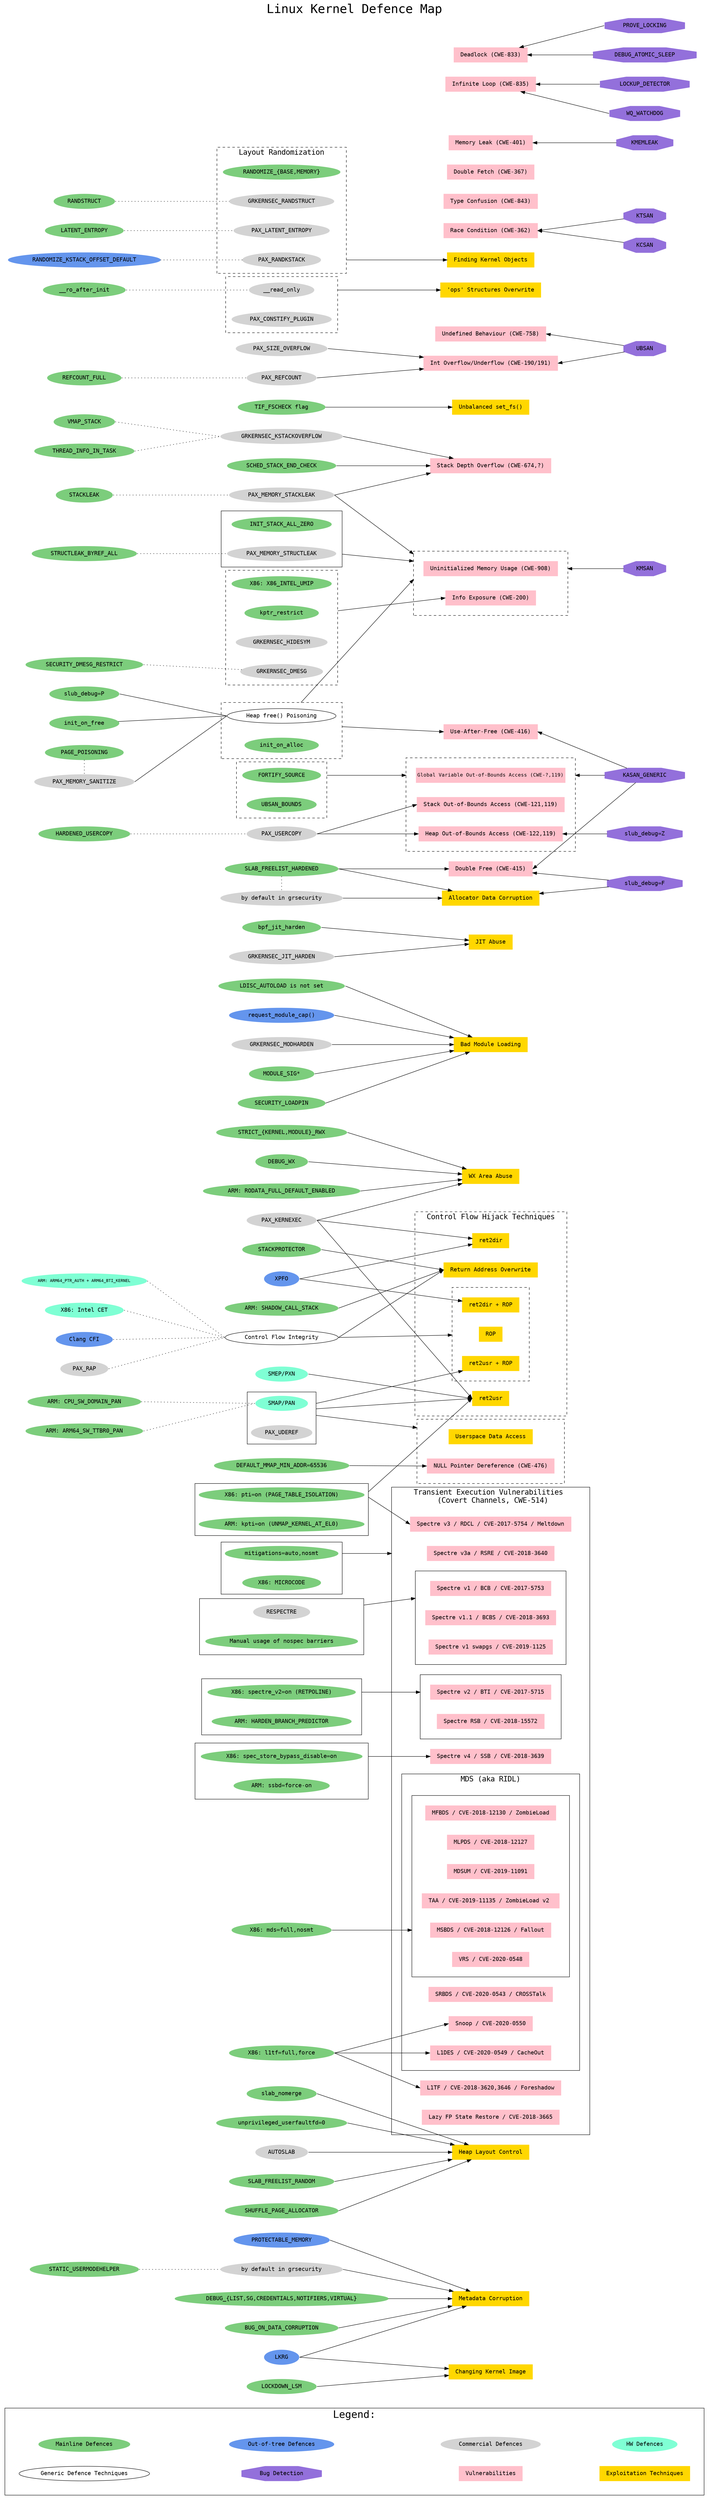 //
// Linux Kernel Defence Map showing the relationships between:
//  - Vulnerability classes
//  - Exploitation techniques
//  - Bug detection mechanisms
//  - Defence technologies
//
// Author: Alexander Popov <alex.popov@linux.com>
//
// License terms: GNU General Public License (GPL), version 3.0.
// For details see LICENSE file.
//
// N.B. The node connections don't mean "full mitigation". These connections
// represent some kind of relation. So ideally, this map should help to navigate
// in documentation and Linux kernel sources.
//
// It is written in DOT language.
// How to generate svg:
//    dot -Tsvg linux-kernel-defence-map.dot -o linux-kernel-defence-map.svg
//
// References:
//
//  - The State of Kernel Self Protection by Kees Cook
//     https://outflux.net/slides/2018/lca/kspp.pdf
//
//  - grsecurity features
//     https://grsecurity.net/features.php
//
//  - Linux kernel security documentation:
//     https://www.kernel.org/doc/html/latest/security/self-protection.html
//
//  - Linux kernel mitigation checklist by Shawn C
//     https://github.com/hardenedlinux/grsecurity-101-tutorials/blob/master/kernel_mitigation.md
//

digraph {
  labelloc=top;
  fontsize=30;
  fontname=monospace;
  label="Linux Kernel Defence Map";
  compound=true;
  nodesep=0.5;
  splines=line;
  remincross=true;

  rankdir=LR;
  node [style=filled, fontname=monospace, margin="0.22,0.055"];

  subgraph cluster_legend {
    fontsize=25;
    label="Legend:";
    style="solid";
    margin=35;

    "Mainline Defences" [shape=oval, color=palegreen3];
    "Out-of-tree Defences" [shape=oval, color=cornflowerblue];
    "Commercial Defences" [shape=oval, color=lightgrey];
    "HW Defences" [shape=oval, color=aquamarine];
    "Generic Defence Techniques" [shape=oval, color=black, style=solid];
    "Bug Detection" [shape=octagon, color=mediumpurple];
    "Vulnerabilities" [shape=box, color=pink];
    "Exploitation Techniques" [shape=box, color=gold];
  }

  // For pretty legend layout:
  edge [arrowhead=none, style=invis];
  "Mainline Defences":e -> "Out-of-tree Defences";
  "Out-of-tree Defences":e -> "Commercial Defences";
  "Commercial Defences":e -> "HW Defences";
  "Generic Defence Techniques":e -> "Bug Detection";
  "Bug Detection":e -> "Vulnerabilities";
  "Vulnerabilities":e -> "Exploitation Techniques";


  // Defences
  {
    rank=same;

    // Mainline Defences
    node [shape=oval, color=palegreen3, style=filled];
    "DEBUG_{LIST,SG,CREDENTIALS,NOTIFIERS,VIRTUAL}";
    "SLAB_FREELIST_RANDOM";
    "SHUFFLE_PAGE_ALLOCATOR";
    "STRICT_{KERNEL,MODULE}_RWX";
    "DEBUG_WX";
    "ARM: RODATA_FULL_DEFAULT_ENABLED";
    "BUG_ON_DATA_CORRUPTION";
    "MODULE_SIG*";
    "SECURITY_LOADPIN";
    "bpf_jit_harden";
    "DEFAULT_MMAP_MIN_ADDR=65536";
    "SCHED_STACK_END_CHECK";
    "TIF_FSCHECK flag";
    "slab_nomerge"; // similar to disabled SLAB_MERGE_DEFAULT
    "LOCKDOWN_LSM";
    "unprivileged_userfaultfd=0";
    "LDISC_AUTOLOAD is not set";
    "ARM: SHADOW_CALL_STACK";
    "STACKPROTECTOR";

    // Mainline Defences against Transient Execution Attacks
    "X86: mds=full,nosmt";
    "X86: l1tf=full,force";

    // Out-of-tree Defences
    node [shape=oval, color=cornflowerblue];
    "XPFO";
    "PROTECTABLE_MEMORY";
    "request_module_cap()";
    "LKRG"; // Disable MODULE_UNLOAD to make bypass harder

    // Commercial Defences
    node [shape=oval, color=lightgrey];
    "GRKERNSEC_KSTACKOVERFLOW";
    "PAX_REFCOUNT";
    "PAX_SIZE_OVERFLOW";
    "PAX_USERCOPY";
    "PAX_KERNEXEC";
    "GRKERNSEC_JIT_HARDEN";
    "PAX_MEMORY_STACKLEAK";
    "GRKERNSEC_MODHARDEN";
    grsecurity_hardened_usermodehelper [label="by default in grsecurity"];
    "AUTOSLAB";

    // HW Defences
    node [shape=oval, color=aquamarine];
    "SMEP/PXN";

    // Generic Defence Techniques
    node [shape=oval, color=black, style=solid];
    "Control Flow Integrity";
  }

  subgraph cluster_cwe514_mitigations {
    label="";
    rank=same;
    style="solid"; // Should work together
    margin=10;
    node [shape=oval, color=palegreen3]; // Mainline Defences
    "mitigations=auto,nosmt";
    "X86: MICROCODE";
  }

  subgraph cluster_pti {
    label="";
    rank=same;
    style="solid"; // Similar functionality, for different architectures
    margin=10;
    node [shape=oval, color=palegreen3]; // Mainline Defences
    "X86: pti=on (PAGE_TABLE_ISOLATION)";
    "ARM: kpti=on (UNMAP_KERNEL_AT_EL0)";
  }

  subgraph cluster_smap_pan_uderef {
    label="";
    rank=same;
    style="solid"; // Similar functionality
    margin=10;
    "SMAP/PAN" [shape=oval, color=aquamarine]; // HW Defence
    "PAX_UDEREF" [shape=oval, color=lightgrey]; // Commercial Defence
  }

  subgraph cluster_ro {
    label="";
    rank=same;
    style="dashed";
    margin=15;
    // Commercial Defences
    node [shape=oval, color=lightgrey];
    "__read_only";
    "PAX_CONSTIFY_PLUGIN";
  }

  subgraph cluster_v1_mitigations {
    label="";
    rank=same;
    style="solid"; // Similar functionality
    margin=15;
    "RESPECTRE" [shape=oval, color=lightgrey]; // Commercial Defence
    "Manual usage of nospec barriers" [shape=oval, color=palegreen3]; // Mainline Defence
  }

  subgraph cluster_v2_mitigations {
    label="";
    rank=same;
    style="solid"; // Similar functionality, for different architectures
    margin=15;
    node [shape=oval, color=palegreen3]; // Mainline Defence
    "X86: spectre_v2=on (RETPOLINE)";
    "ARM: HARDEN_BRANCH_PREDICTOR";
  }

  subgraph cluster_ssb_mitigations {
    label="";
    rank=same;
    style="solid"; // Similar functionality, for different architectures
    margin=15;
    node [shape=oval, color=palegreen3]; // Mainline Defence
    "X86: spec_store_bypass_disable=on";
    "ARM: ssbd=force-on";
  }

  subgraph cluster_layout_randomization {
    label="Layout Randomization";
    rank=same;
    fontsize=18;
    style="dashed";
    margin=15;
    "RANDOMIZE_{BASE,MEMORY}" [shape=oval, color=palegreen3]; // Mainline Defence
    "GRKERNSEC_RANDSTRUCT" [shape=oval, color=lightgrey]; // Commercial Defence
    "PAX_RANDKSTACK" [shape=oval, color=lightgrey]; // Commercial Defence
    "PAX_LATENT_ENTROPY" [shape=oval, color=lightgrey]; // Commercial Defence
  }

  subgraph cluster_info_exposure_mitigations {
    label="";
    rank=same;
    style="dashed";
    margin=15;
    "X86: X86_INTEL_UMIP" [shape=oval, color=palegreen3]; // Mainline Defence
    "kptr_restrict" [shape=oval, color=palegreen3]; // Mainline Defence
    "GRKERNSEC_HIDESYM" [shape=oval, color=lightgrey]; // Commercial Defence
    "GRKERNSEC_DMESG" [shape=oval, color=lightgrey]; // Commercial Defence
  }

  subgraph cluster_freelist_hardening {
    label="";
    rank=same;
    style="invis";
    margin=15;
    "SLAB_FREELIST_HARDENED" [shape=oval, color=palegreen3]; // Mainline Defence
    grsecurity_hardened_freelist [label="by default in grsecurity", shape=oval, color=lightgrey]; // Commercial Defence
  }

  subgraph cluster_stack_init {
    label="";
    rank=same;
    style="solid"; // Similar functionality
    margin=15;
    "INIT_STACK_ALL_ZERO" [shape=oval, color=palegreen3]; // Mainline Defence
    "PAX_MEMORY_STRUCTLEAK" [shape=oval, color=lightgrey]; // Commercial Defence
  }

  subgraph cluster_heap_erasing {
    label="";
    rank=same;
    style="dashed";
    margin=15;
    "Heap free() Poisoning" [shape=oval, color=black, style=solid]; // Generic Defence Technique
    "init_on_alloc" [shape=oval, color=palegreen3]; // Mainline Defence
  }

  subgraph cluster_oob_detection {
    label="";
    rank=same;
    style="dashed";
    margin=15;
    node [shape=oval, color=palegreen3]; // Mainline Defence
    "FORTIFY_SOURCE";
    "UBSAN_BOUNDS";
  }

  // Defences: child nodes
  {
    rank=same;

    // Mainline Defences
    node [shape=oval, color=palegreen3];
    "REFCOUNT_FULL";
    "HARDENED_USERCOPY";
    "PAGE_POISONING";
    "VMAP_STACK";
    "THREAD_INFO_IN_TASK";
    "RANDSTRUCT";
    "STRUCTLEAK_BYREF_ALL";
    "LATENT_ENTROPY";
    "__ro_after_init";
    "SECURITY_DMESG_RESTRICT";
    "ARM: CPU_SW_DOMAIN_PAN";
    "ARM: ARM64_SW_TTBR0_PAN";
    "STATIC_USERMODEHELPER";
    "slub_debug=P"; // object and padding poisoning
    "init_on_free";
    "STACKLEAK";

    // Out-of-tree Defences
    node [shape=oval, color=cornflowerblue];
    "RANDOMIZE_KSTACK_OFFSET_DEFAULT";
    "Clang CFI";

    // Commercial Defences
    node [shape=oval, color=lightgrey];
    "PAX_RAP";
    "PAX_MEMORY_SANITIZE";

    // HW Defences
    node [shape=oval, color=aquamarine];
    "ARM: ARM64_PTR_AUTH + ARM64_BTI_KERNEL" [fontsize=10];
    "X86: Intel CET";
  }

  // Defences relations
  edge [style=dotted, arrowhead=none, dir=none, headport=_, tailport=_];
  "Clang CFI":e -> "Control Flow Integrity":w;
  "PAX_RAP":e -> "Control Flow Integrity":w;
  "ARM: ARM64_PTR_AUTH + ARM64_BTI_KERNEL":e -> "Control Flow Integrity":w;
  "X86: Intel CET":e -> "Control Flow Integrity":w;
  "REFCOUNT_FULL":e -> "PAX_REFCOUNT";
  "HARDENED_USERCOPY":e -> "PAX_USERCOPY";
  "PAGE_POISONING" -> "PAX_MEMORY_SANITIZE";
  "VMAP_STACK":e -> "GRKERNSEC_KSTACKOVERFLOW":w;
  "THREAD_INFO_IN_TASK":e -> "GRKERNSEC_KSTACKOVERFLOW":w;
  "RANDSTRUCT":e -> "GRKERNSEC_RANDSTRUCT";
  "STRUCTLEAK_BYREF_ALL":e -> "PAX_MEMORY_STRUCTLEAK":w;
  "LATENT_ENTROPY":e -> "PAX_LATENT_ENTROPY";
  "__ro_after_init":e -> "__read_only";
  "SECURITY_DMESG_RESTRICT":e -> "GRKERNSEC_DMESG";
  "STACKLEAK":e -> "PAX_MEMORY_STACKLEAK":w;
  "ARM: CPU_SW_DOMAIN_PAN":e -> "SMAP/PAN":w;
  "ARM: ARM64_SW_TTBR0_PAN":e -> "SMAP/PAN":w;
  "STATIC_USERMODEHELPER":e -> grsecurity_hardened_usermodehelper;
  "SLAB_FREELIST_HARDENED" -> grsecurity_hardened_freelist [constraint=false];
  "PAX_MEMORY_SANITIZE":e -> "Heap free() Poisoning":w [style=filled];
  "slub_debug=P":e -> "Heap free() Poisoning":w [style=filled];
  "init_on_free" -> "Heap free() Poisoning":w [style=filled];
  "RANDOMIZE_KSTACK_OFFSET_DEFAULT":e -> "PAX_RANDKSTACK";


  // Vulnerabilities and Exploitation Techniques
  {
    rank=same;

    // Vulnerabilities
    node [shape=box, color=pink];
    "Stack Depth Overflow (CWE-674,?)" [URL="https://cwe.mitre.org/data/definitions/674.html"];
    "Int Overflow/Underflow (CWE-190/191)" [URL="https://cwe.mitre.org/data/definitions/190.html"];
    "Use-After-Free (CWE-416)" [URL="https://cwe.mitre.org/data/definitions/416.html"];
    "Double Free (CWE-415)" [URL="https://cwe.mitre.org/data/definitions/415.html"];
    "Race Condition (CWE-362)" [URL="https://cwe.mitre.org/data/definitions/362.html"];
    "Undefined Behaviour (CWE-758)" [URL="https://cwe.mitre.org/data/definitions/758.html"];
    "Type Confusion (CWE-843)" [URL="https://cwe.mitre.org/data/definitions/843.html"];
    "Double Fetch (CWE-367)" [URL="https://cwe.mitre.org/data/definitions/367.html"];
    "Memory Leak (CWE-401)" [URL="https://cwe.mitre.org/data/definitions/401.html"];

    // Exploitation Techniques
    node [shape=box, color=gold];
    "Metadata Corruption";
    "Allocator Data Corruption";
    "Heap Layout Control";
    "Finding Kernel Objects";
    "JIT Abuse";
    "WX Area Abuse";
    "Changing Kernel Image";
    "Bad Module Loading";
    "Unbalanced set_fs()";
    "'ops' Structures Overwrite";
  }

  subgraph cluster_oob {
    label="";
    rank=same;
    style="dashed";
    margin=25;

    // Vulnerabilities
    node [shape=box, color=pink];
    "Heap Out-of-Bounds Access (CWE-122,119)" [URL="https://cwe.mitre.org/data/definitions/122.html"];
    "Stack Out-of-Bounds Access (CWE-121,119)" [URL="https://cwe.mitre.org/data/definitions/121.html"];
    "Global Variable Out-of-Bounds Access (CWE-?,119)" [fontsize=12, margin="0.04", URL="https://cwe.mitre.org/data/definitions/119.html"];
  }

  subgraph cluster_userspace_access {
    label="";
    rank=same;
    style="dashed";
    margin=25;

    // Vulnerability
    "NULL Pointer Dereference (CWE-476)" [shape=box, color=pink, URL="https://cwe.mitre.org/data/definitions/476.html"];

    // Exploitation Technique
    "Userspace Data Access" [shape=box, color=gold];
  }

  subgraph cluster_control_flow_hijack {
    label="  Control Flow Hijack Techniques  ";
    fontsize=18;
    rank=same;
    style="dashed";
    margin=25;
    node [shape=box, color=gold]; // Exploitation Techniques
    subgraph cluster_with_rop {
      label="";
      margin=25;
      "ROP";
      "ret2usr + ROP";
      "ret2dir + ROP";
    }
    "ret2usr";
    "ret2dir";
    "Return Address Overwrite";
  }

  subgraph cluster_info_exposures {
    label="";
    rank=same;
    style="dashed";
    margin=25;
    node [shape=box, color=pink]; // Vulnerabilities
    "Info Exposure (CWE-200)" [URL="https://cwe.mitre.org/data/definitions/200.html"];
    "Uninitialized Memory Usage (CWE-908)" [URL="https://cwe.mitre.org/data/definitions/908.html"];
  }

  subgraph cluster_hang {
    label="";
    rank=same;
    style="invis";
    margin=25;
    node [shape=box, color=pink]; // Vulnerabilities
    "Deadlock (CWE-833)" [URL="https://cwe.mitre.org/data/definitions/833.html"];
    "Infinite Loop (CWE-835)" [URL="https://cwe.mitre.org/data/definitions/835.html"];
  }

  subgraph cluster_transient_execution_vulnerabilities {
    label="Transient Execution Vulnerabilities \n (Covert Channels, CWE-514)";
    URL="https://cwe.mitre.org/data/definitions/514.html";
    rank=same;
    fontsize=18;
    style="solid"; // CWE-514
    margin=25;
    node [shape=box, color=pink]; // Vulnerabilities

    subgraph cluster_v1 {
      label="";
      style="solid";
      margin=25;
      "Spectre v1 / BCB / CVE-2017-5753";
      "Spectre v1.1 / BCBS / CVE-2018-3693";
      "Spectre v1 swapgs / CVE-2019-1125";
    }
    subgraph cluster_v2 {
      label="";
      style="solid";
      margin=25;
      "Spectre v2 / BTI / CVE-2017-5715";
      "Spectre RSB / CVE-2018-15572";
    }
    "Spectre v3 / RDCL / CVE-2017-5754 / Meltdown";
    "Spectre v3a / RSRE / CVE-2018-3640";
    "Spectre v4 / SSB / CVE-2018-3639";
    "L1TF / CVE-2018-3620,3646 / Foreshadow";
    "Lazy FP State Restore / CVE-2018-3665";
    subgraph cluster_mds_all {
      label="MDS (aka RIDL)";
      style="solid";
      margin=25;
      subgraph cluster_mds {
        label="";
        "MFBDS / CVE-2018-12130 / ZombieLoad";
        "MLPDS / CVE-2018-12127";
        "MDSUM / CVE-2019-11091";
        "TAA / CVE-2019-11135 / ZombieLoad v2 ";
        "MSBDS / CVE-2018-12126 / Fallout";
        "VRS / CVE-2020-0548";
      }
      "SRBDS / CVE-2020-0543 / CROSSTalk";
      "L1DES / CVE-2020-0549 / CacheOut";
      "Snoop / CVE-2020-0550";
    }
  }


  // Bug Detection Mechanisms
  {
    rank=same;
    node [shape=octagon, color=mediumpurple];
    "KASAN_GENERIC";
    "UBSAN";
    "KMSAN";
    "KTSAN";
    "KCSAN";
    "KMEMLEAK";
    "PROVE_LOCKING";
    "DEBUG_ATOMIC_SLEEP";
    "LOCKUP_DETECTOR";
    "WQ_WATCHDOG";
    "slub_debug=F"; // sanity checks
    "slub_debug=Z"; // red zoning
  }

  // Relations: Bug Detection Mechanisms vs Vulnerabilities
  edge [style=solid, arrowhead=normal, dir=back, headport=_, tailport=_];
  "Global Variable Out-of-Bounds Access (CWE-?,119)":e -> "KASAN_GENERIC" [ltail=cluster_oob];
  "Use-After-Free (CWE-416)":e -> "KASAN_GENERIC";
  "Double Free (CWE-415)":e -> "KASAN_GENERIC";
  "Undefined Behaviour (CWE-758)":e -> "UBSAN";
  "Int Overflow/Underflow (CWE-190/191)":e -> "UBSAN";
  "Uninitialized Memory Usage (CWE-908)":e -> "KMSAN" [ltail=cluster_info_exposures];
  "Race Condition (CWE-362)":e -> "KTSAN";
  "Race Condition (CWE-362)":e -> "KCSAN";
  "Memory Leak (CWE-401)":e -> "KMEMLEAK";
  "Deadlock (CWE-833)" -> "PROVE_LOCKING":w;
  "Deadlock (CWE-833)" -> "DEBUG_ATOMIC_SLEEP":w;
  "Infinite Loop (CWE-835)" -> "LOCKUP_DETECTOR":w;
  "Infinite Loop (CWE-835)" -> "WQ_WATCHDOG":w;
  "Heap Out-of-Bounds Access (CWE-122,119)" -> "slub_debug=Z";
  "Double Free (CWE-415)" -> "slub_debug=F";
  "Allocator Data Corruption" -> "slub_debug=F";


  // Relations: Defences vs Vulnerabilities and Exploitation Techniques
  edge [style=solid, arrowhead=normal, dir=forward, headport=_, tailport=_];
  "GRKERNSEC_KSTACKOVERFLOW":e -> "Stack Depth Overflow (CWE-674,?)";
  "PAX_MEMORY_STACKLEAK":e -> "Stack Depth Overflow (CWE-674,?)":sw;
  "SCHED_STACK_END_CHECK":e -> "Stack Depth Overflow (CWE-674,?)";

  "PAX_USERCOPY":e -> "Heap Out-of-Bounds Access (CWE-122,119)":w;
  "PAX_USERCOPY":e -> "Stack Out-of-Bounds Access (CWE-121,119)":w;

  "FORTIFY_SOURCE":e -> "Global Variable Out-of-Bounds Access (CWE-?,119)" [ltail=cluster_oob_detection, lhead=cluster_oob];

  "PAX_REFCOUNT":e -> "Int Overflow/Underflow (CWE-190/191)";
  "PAX_SIZE_OVERFLOW":e -> "Int Overflow/Underflow (CWE-190/191)";

  "PAX_MEMORY_STACKLEAK":e -> "Uninitialized Memory Usage (CWE-908)":nw [lhead=cluster_info_exposures];
  "PAX_MEMORY_STRUCTLEAK":e -> "Uninitialized Memory Usage (CWE-908)" [ltail=cluster_stack_init, lhead=cluster_info_exposures];
  "Heap free() Poisoning":s -> "Uninitialized Memory Usage (CWE-908)":w [ltail=cluster_heap_erasing, lhead=cluster_info_exposures];

  "Heap free() Poisoning":s -> "Use-After-Free (CWE-416)":w [ltail=cluster_heap_erasing];

  "SLAB_FREELIST_HARDENED":e -> "Double Free (CWE-415)";

  "kptr_restrict":e -> "Info Exposure (CWE-200)":w [ltail=cluster_info_exposure_mitigations];

  "DEBUG_{LIST,SG,CREDENTIALS,NOTIFIERS,VIRTUAL}":e -> "Metadata Corruption";
  "BUG_ON_DATA_CORRUPTION":e -> "Metadata Corruption";
  "PROTECTABLE_MEMORY":e -> "Metadata Corruption";
  grsecurity_hardened_usermodehelper:e -> "Metadata Corruption";
  "LKRG":e -> "Metadata Corruption";

  grsecurity_hardened_freelist:e -> "Allocator Data Corruption";
  "SLAB_FREELIST_HARDENED":e -> "Allocator Data Corruption";

  "__read_only":e -> "'ops' Structures Overwrite" [ltail=cluster_ro];

  "SLAB_FREELIST_RANDOM":e -> "Heap Layout Control";
  "slab_nomerge":e -> "Heap Layout Control";
  "SHUFFLE_PAGE_ALLOCATOR":e -> "Heap Layout Control";
  "unprivileged_userfaultfd=0":e -> "Heap Layout Control";
  "AUTOSLAB":e -> "Heap Layout Control";

  "STACKPROTECTOR":e -> "Return Address Overwrite":w;
  "ARM: SHADOW_CALL_STACK":e -> "Return Address Overwrite":w;
  "Control Flow Integrity":e -> "Return Address Overwrite":w;

  "Control Flow Integrity":e -> "ROP" [lhead=cluster_with_rop];

  "PAX_KERNEXEC":e -> "ret2usr":w;
  "X86: pti=on (PAGE_TABLE_ISOLATION)":e -> "ret2usr":w [ltail=cluster_pti];
  "SMEP/PXN":e -> "ret2usr":w;
  "SMAP/PAN":s -> "ret2usr":w [ltail=cluster_smap_pan_uderef];

  "SMAP/PAN":s -> "Userspace Data Access" [ltail=cluster_smap_pan_uderef, lhead=cluster_userspace_access];

  "DEFAULT_MMAP_MIN_ADDR=65536":e -> "NULL Pointer Dereference (CWE-476)":w;

  "SMAP/PAN":s -> "ret2usr + ROP":sw [ltail=cluster_smap_pan_uderef];

  "PAX_KERNEXEC":e -> "ret2dir";
  "XPFO":e -> "ret2dir";

  "XPFO":e -> "ret2dir + ROP";

  "PAX_RANDKSTACK":e -> "Finding Kernel Objects" [ltail=cluster_layout_randomization];

  "GRKERNSEC_JIT_HARDEN":e -> "JIT Abuse";
  "bpf_jit_harden":e -> "JIT Abuse";

  "PAX_KERNEXEC":e -> "WX Area Abuse";
  "STRICT_{KERNEL,MODULE}_RWX":e -> "WX Area Abuse";
  "DEBUG_WX":e -> "WX Area Abuse";
  "ARM: RODATA_FULL_DEFAULT_ENABLED":e -> "WX Area Abuse";

  "LOCKDOWN_LSM":e -> "Changing Kernel Image";
  "LKRG":e -> "Changing Kernel Image";

  "GRKERNSEC_MODHARDEN":e -> "Bad Module Loading";
  "MODULE_SIG*":e -> "Bad Module Loading";
  "SECURITY_LOADPIN":e -> "Bad Module Loading";
  "request_module_cap()":e -> "Bad Module Loading";
  "LDISC_AUTOLOAD is not set":e -> "Bad Module Loading";

  "TIF_FSCHECK flag":e -> "Unbalanced set_fs()";

  "mitigations=auto,nosmt":e -> "Spectre v3a / RSRE / CVE-2018-3640" [ltail=cluster_cwe514_mitigations, lhead=cluster_transient_execution_vulnerabilities]
  "RESPECTRE":e -> "Spectre v1 / BCB / CVE-2017-5753" [ltail=cluster_v1_mitigations, lhead=cluster_v1];
  "X86: spectre_v2=on (RETPOLINE)":e -> "Spectre v2 / BTI / CVE-2017-5715" [ltail=cluster_v2_mitigations, lhead=cluster_v2];
  "X86: pti=on (PAGE_TABLE_ISOLATION)":e -> "Spectre v3 / RDCL / CVE-2017-5754 / Meltdown":w [ltail=cluster_pti];
  "X86: spec_store_bypass_disable=on":e -> "Spectre v4 / SSB / CVE-2018-3639" [ltail=cluster_ssb_mitigations];
  "X86: l1tf=full,force":e -> "L1TF / CVE-2018-3620,3646 / Foreshadow":w;
  "X86: l1tf=full,force":e -> "L1DES / CVE-2020-0549 / CacheOut":w;
  "X86: l1tf=full,force":e -> "Snoop / CVE-2020-0550":w;
  "X86: mds=full,nosmt":e -> "MSBDS / CVE-2018-12126 / Fallout" [lhead=cluster_mds];
}
